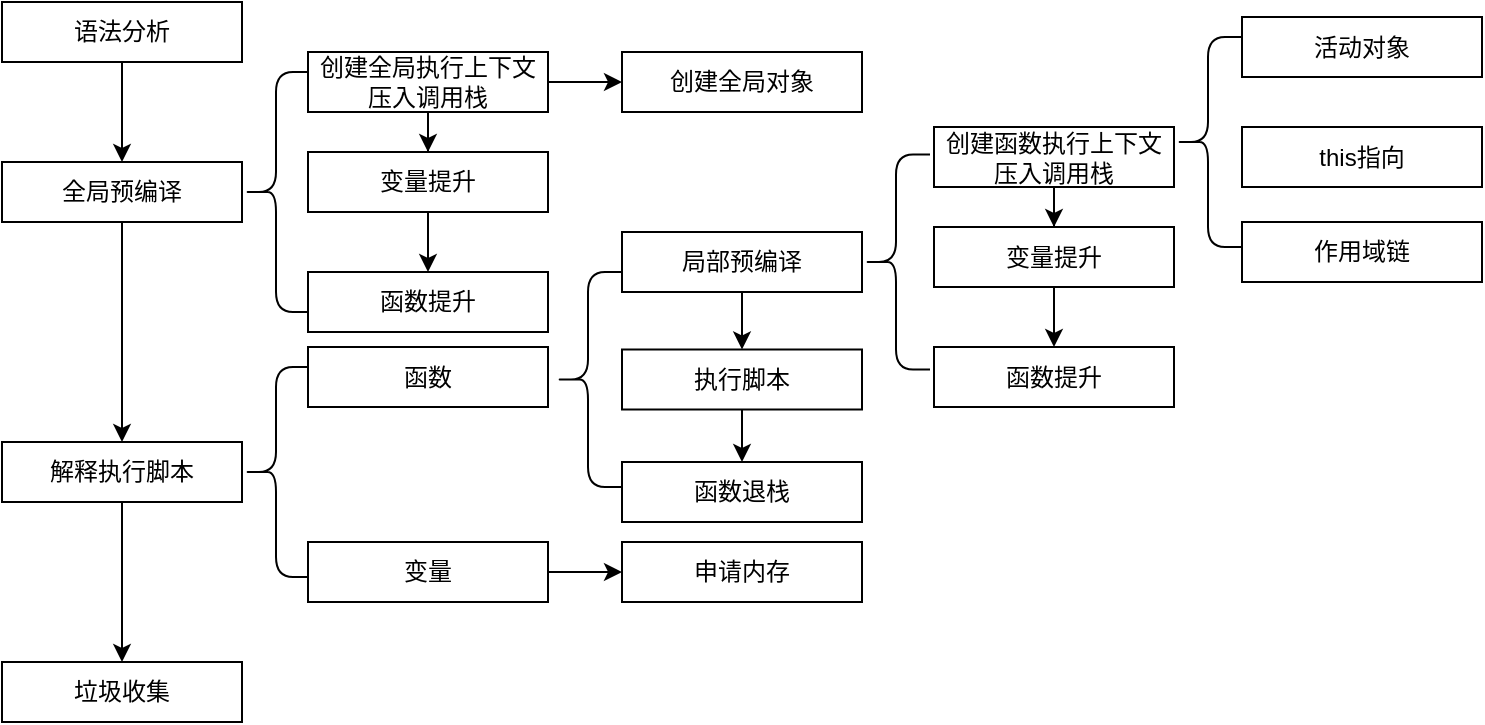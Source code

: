 <mxfile version="14.9.0" type="github">
  <diagram id="C5RBs43oDa-KdzZeNtuy" name="Page-1">
    <mxGraphModel dx="2254" dy="827" grid="1" gridSize="10" guides="1" tooltips="1" connect="1" arrows="1" fold="1" page="1" pageScale="1" pageWidth="827" pageHeight="1169" math="0" shadow="0">
      <root>
        <mxCell id="WIyWlLk6GJQsqaUBKTNV-0" />
        <mxCell id="WIyWlLk6GJQsqaUBKTNV-1" parent="WIyWlLk6GJQsqaUBKTNV-0" />
        <mxCell id="LixP7mh5UtcBW-KexqeE-2" value="" style="edgeStyle=orthogonalEdgeStyle;rounded=0;orthogonalLoop=1;jettySize=auto;html=1;" edge="1" parent="WIyWlLk6GJQsqaUBKTNV-1" source="LixP7mh5UtcBW-KexqeE-0" target="LixP7mh5UtcBW-KexqeE-1">
          <mxGeometry relative="1" as="geometry" />
        </mxCell>
        <mxCell id="LixP7mh5UtcBW-KexqeE-0" value="语法分析" style="rounded=0;whiteSpace=wrap;html=1;" vertex="1" parent="WIyWlLk6GJQsqaUBKTNV-1">
          <mxGeometry x="50" y="140" width="120" height="30" as="geometry" />
        </mxCell>
        <mxCell id="LixP7mh5UtcBW-KexqeE-4" value="" style="edgeStyle=orthogonalEdgeStyle;rounded=0;orthogonalLoop=1;jettySize=auto;html=1;" edge="1" parent="WIyWlLk6GJQsqaUBKTNV-1" source="LixP7mh5UtcBW-KexqeE-1" target="LixP7mh5UtcBW-KexqeE-3">
          <mxGeometry relative="1" as="geometry" />
        </mxCell>
        <mxCell id="LixP7mh5UtcBW-KexqeE-1" value="全局预编译" style="rounded=0;whiteSpace=wrap;html=1;" vertex="1" parent="WIyWlLk6GJQsqaUBKTNV-1">
          <mxGeometry x="50" y="220" width="120" height="30" as="geometry" />
        </mxCell>
        <mxCell id="LixP7mh5UtcBW-KexqeE-49" value="" style="edgeStyle=orthogonalEdgeStyle;rounded=0;orthogonalLoop=1;jettySize=auto;html=1;" edge="1" parent="WIyWlLk6GJQsqaUBKTNV-1" source="LixP7mh5UtcBW-KexqeE-3" target="LixP7mh5UtcBW-KexqeE-48">
          <mxGeometry relative="1" as="geometry" />
        </mxCell>
        <mxCell id="LixP7mh5UtcBW-KexqeE-3" value="解释执行脚本" style="rounded=0;whiteSpace=wrap;html=1;" vertex="1" parent="WIyWlLk6GJQsqaUBKTNV-1">
          <mxGeometry x="50" y="360" width="120" height="30" as="geometry" />
        </mxCell>
        <mxCell id="LixP7mh5UtcBW-KexqeE-5" value="" style="shape=curlyBracket;whiteSpace=wrap;html=1;rounded=1;" vertex="1" parent="WIyWlLk6GJQsqaUBKTNV-1">
          <mxGeometry x="170" y="175" width="34" height="120" as="geometry" />
        </mxCell>
        <mxCell id="LixP7mh5UtcBW-KexqeE-9" value="" style="edgeStyle=orthogonalEdgeStyle;rounded=0;orthogonalLoop=1;jettySize=auto;html=1;" edge="1" parent="WIyWlLk6GJQsqaUBKTNV-1" source="LixP7mh5UtcBW-KexqeE-7" target="LixP7mh5UtcBW-KexqeE-8">
          <mxGeometry relative="1" as="geometry" />
        </mxCell>
        <mxCell id="LixP7mh5UtcBW-KexqeE-24" value="" style="edgeStyle=orthogonalEdgeStyle;rounded=0;orthogonalLoop=1;jettySize=auto;html=1;" edge="1" parent="WIyWlLk6GJQsqaUBKTNV-1" source="LixP7mh5UtcBW-KexqeE-7" target="LixP7mh5UtcBW-KexqeE-23">
          <mxGeometry relative="1" as="geometry" />
        </mxCell>
        <mxCell id="LixP7mh5UtcBW-KexqeE-7" value="创建全局执行上下文&lt;br&gt;压入调用栈" style="rounded=0;whiteSpace=wrap;html=1;" vertex="1" parent="WIyWlLk6GJQsqaUBKTNV-1">
          <mxGeometry x="203" y="165" width="120" height="30" as="geometry" />
        </mxCell>
        <mxCell id="LixP7mh5UtcBW-KexqeE-11" value="" style="edgeStyle=orthogonalEdgeStyle;rounded=0;orthogonalLoop=1;jettySize=auto;html=1;" edge="1" parent="WIyWlLk6GJQsqaUBKTNV-1" source="LixP7mh5UtcBW-KexqeE-8" target="LixP7mh5UtcBW-KexqeE-10">
          <mxGeometry relative="1" as="geometry" />
        </mxCell>
        <mxCell id="LixP7mh5UtcBW-KexqeE-8" value="变量提升" style="rounded=0;whiteSpace=wrap;html=1;" vertex="1" parent="WIyWlLk6GJQsqaUBKTNV-1">
          <mxGeometry x="203" y="215" width="120" height="30" as="geometry" />
        </mxCell>
        <mxCell id="LixP7mh5UtcBW-KexqeE-10" value="函数提升" style="rounded=0;whiteSpace=wrap;html=1;" vertex="1" parent="WIyWlLk6GJQsqaUBKTNV-1">
          <mxGeometry x="203" y="275" width="120" height="30" as="geometry" />
        </mxCell>
        <mxCell id="LixP7mh5UtcBW-KexqeE-17" value="" style="edgeStyle=orthogonalEdgeStyle;rounded=0;orthogonalLoop=1;jettySize=auto;html=1;" edge="1" parent="WIyWlLk6GJQsqaUBKTNV-1" source="LixP7mh5UtcBW-KexqeE-18" target="LixP7mh5UtcBW-KexqeE-20">
          <mxGeometry relative="1" as="geometry" />
        </mxCell>
        <mxCell id="LixP7mh5UtcBW-KexqeE-18" value="创建函数执行上下文&lt;br&gt;压入调用栈" style="rounded=0;whiteSpace=wrap;html=1;" vertex="1" parent="WIyWlLk6GJQsqaUBKTNV-1">
          <mxGeometry x="516" y="202.5" width="120" height="30" as="geometry" />
        </mxCell>
        <mxCell id="LixP7mh5UtcBW-KexqeE-19" value="" style="edgeStyle=orthogonalEdgeStyle;rounded=0;orthogonalLoop=1;jettySize=auto;html=1;" edge="1" parent="WIyWlLk6GJQsqaUBKTNV-1" source="LixP7mh5UtcBW-KexqeE-20" target="LixP7mh5UtcBW-KexqeE-21">
          <mxGeometry relative="1" as="geometry" />
        </mxCell>
        <mxCell id="LixP7mh5UtcBW-KexqeE-20" value="变量提升" style="rounded=0;whiteSpace=wrap;html=1;" vertex="1" parent="WIyWlLk6GJQsqaUBKTNV-1">
          <mxGeometry x="516" y="252.5" width="120" height="30" as="geometry" />
        </mxCell>
        <mxCell id="LixP7mh5UtcBW-KexqeE-21" value="函数提升" style="rounded=0;whiteSpace=wrap;html=1;" vertex="1" parent="WIyWlLk6GJQsqaUBKTNV-1">
          <mxGeometry x="516" y="312.5" width="120" height="30" as="geometry" />
        </mxCell>
        <mxCell id="LixP7mh5UtcBW-KexqeE-22" value="" style="shape=curlyBracket;whiteSpace=wrap;html=1;rounded=1;size=0.5;" vertex="1" parent="WIyWlLk6GJQsqaUBKTNV-1">
          <mxGeometry x="170" y="322.5" width="34" height="105" as="geometry" />
        </mxCell>
        <mxCell id="LixP7mh5UtcBW-KexqeE-23" value="创建全局对象" style="rounded=0;whiteSpace=wrap;html=1;" vertex="1" parent="WIyWlLk6GJQsqaUBKTNV-1">
          <mxGeometry x="360" y="165" width="120" height="30" as="geometry" />
        </mxCell>
        <mxCell id="LixP7mh5UtcBW-KexqeE-25" value="活动对象" style="rounded=0;whiteSpace=wrap;html=1;" vertex="1" parent="WIyWlLk6GJQsqaUBKTNV-1">
          <mxGeometry x="670" y="147.5" width="120" height="30" as="geometry" />
        </mxCell>
        <mxCell id="LixP7mh5UtcBW-KexqeE-27" value="this指向" style="rounded=0;whiteSpace=wrap;html=1;" vertex="1" parent="WIyWlLk6GJQsqaUBKTNV-1">
          <mxGeometry x="670" y="202.5" width="120" height="30" as="geometry" />
        </mxCell>
        <mxCell id="LixP7mh5UtcBW-KexqeE-30" value="" style="shape=curlyBracket;whiteSpace=wrap;html=1;rounded=1;" vertex="1" parent="WIyWlLk6GJQsqaUBKTNV-1">
          <mxGeometry x="636" y="157.5" width="34" height="105" as="geometry" />
        </mxCell>
        <mxCell id="LixP7mh5UtcBW-KexqeE-37" value="" style="edgeStyle=orthogonalEdgeStyle;rounded=0;orthogonalLoop=1;jettySize=auto;html=1;" edge="1" parent="WIyWlLk6GJQsqaUBKTNV-1" source="LixP7mh5UtcBW-KexqeE-31" target="LixP7mh5UtcBW-KexqeE-36">
          <mxGeometry relative="1" as="geometry" />
        </mxCell>
        <mxCell id="LixP7mh5UtcBW-KexqeE-31" value="局部预编译" style="rounded=0;whiteSpace=wrap;html=1;" vertex="1" parent="WIyWlLk6GJQsqaUBKTNV-1">
          <mxGeometry x="360" y="255" width="120" height="30" as="geometry" />
        </mxCell>
        <mxCell id="LixP7mh5UtcBW-KexqeE-32" value="" style="shape=curlyBracket;whiteSpace=wrap;html=1;rounded=1;" vertex="1" parent="WIyWlLk6GJQsqaUBKTNV-1">
          <mxGeometry x="480" y="216.25" width="34" height="107.5" as="geometry" />
        </mxCell>
        <mxCell id="LixP7mh5UtcBW-KexqeE-34" value="函数" style="rounded=0;whiteSpace=wrap;html=1;" vertex="1" parent="WIyWlLk6GJQsqaUBKTNV-1">
          <mxGeometry x="203" y="312.5" width="120" height="30" as="geometry" />
        </mxCell>
        <mxCell id="LixP7mh5UtcBW-KexqeE-35" value="" style="shape=curlyBracket;whiteSpace=wrap;html=1;rounded=1;" vertex="1" parent="WIyWlLk6GJQsqaUBKTNV-1">
          <mxGeometry x="326" y="275" width="34" height="107.5" as="geometry" />
        </mxCell>
        <mxCell id="LixP7mh5UtcBW-KexqeE-39" value="" style="edgeStyle=orthogonalEdgeStyle;rounded=0;orthogonalLoop=1;jettySize=auto;html=1;" edge="1" parent="WIyWlLk6GJQsqaUBKTNV-1" source="LixP7mh5UtcBW-KexqeE-36" target="LixP7mh5UtcBW-KexqeE-38">
          <mxGeometry relative="1" as="geometry" />
        </mxCell>
        <mxCell id="LixP7mh5UtcBW-KexqeE-36" value="执行脚本" style="rounded=0;whiteSpace=wrap;html=1;" vertex="1" parent="WIyWlLk6GJQsqaUBKTNV-1">
          <mxGeometry x="360" y="313.75" width="120" height="30" as="geometry" />
        </mxCell>
        <mxCell id="LixP7mh5UtcBW-KexqeE-38" value="函数退栈" style="rounded=0;whiteSpace=wrap;html=1;" vertex="1" parent="WIyWlLk6GJQsqaUBKTNV-1">
          <mxGeometry x="360" y="370" width="120" height="30" as="geometry" />
        </mxCell>
        <mxCell id="LixP7mh5UtcBW-KexqeE-40" value="作用域链" style="rounded=0;whiteSpace=wrap;html=1;" vertex="1" parent="WIyWlLk6GJQsqaUBKTNV-1">
          <mxGeometry x="670" y="250" width="120" height="30" as="geometry" />
        </mxCell>
        <mxCell id="LixP7mh5UtcBW-KexqeE-47" value="" style="edgeStyle=orthogonalEdgeStyle;rounded=0;orthogonalLoop=1;jettySize=auto;html=1;" edge="1" parent="WIyWlLk6GJQsqaUBKTNV-1" source="LixP7mh5UtcBW-KexqeE-41" target="LixP7mh5UtcBW-KexqeE-46">
          <mxGeometry relative="1" as="geometry" />
        </mxCell>
        <mxCell id="LixP7mh5UtcBW-KexqeE-41" value="变量" style="rounded=0;whiteSpace=wrap;html=1;" vertex="1" parent="WIyWlLk6GJQsqaUBKTNV-1">
          <mxGeometry x="203" y="410" width="120" height="30" as="geometry" />
        </mxCell>
        <mxCell id="LixP7mh5UtcBW-KexqeE-46" value="申请内存" style="rounded=0;whiteSpace=wrap;html=1;" vertex="1" parent="WIyWlLk6GJQsqaUBKTNV-1">
          <mxGeometry x="360" y="410" width="120" height="30" as="geometry" />
        </mxCell>
        <mxCell id="LixP7mh5UtcBW-KexqeE-48" value="垃圾收集" style="rounded=0;whiteSpace=wrap;html=1;" vertex="1" parent="WIyWlLk6GJQsqaUBKTNV-1">
          <mxGeometry x="50" y="470" width="120" height="30" as="geometry" />
        </mxCell>
      </root>
    </mxGraphModel>
  </diagram>
</mxfile>
